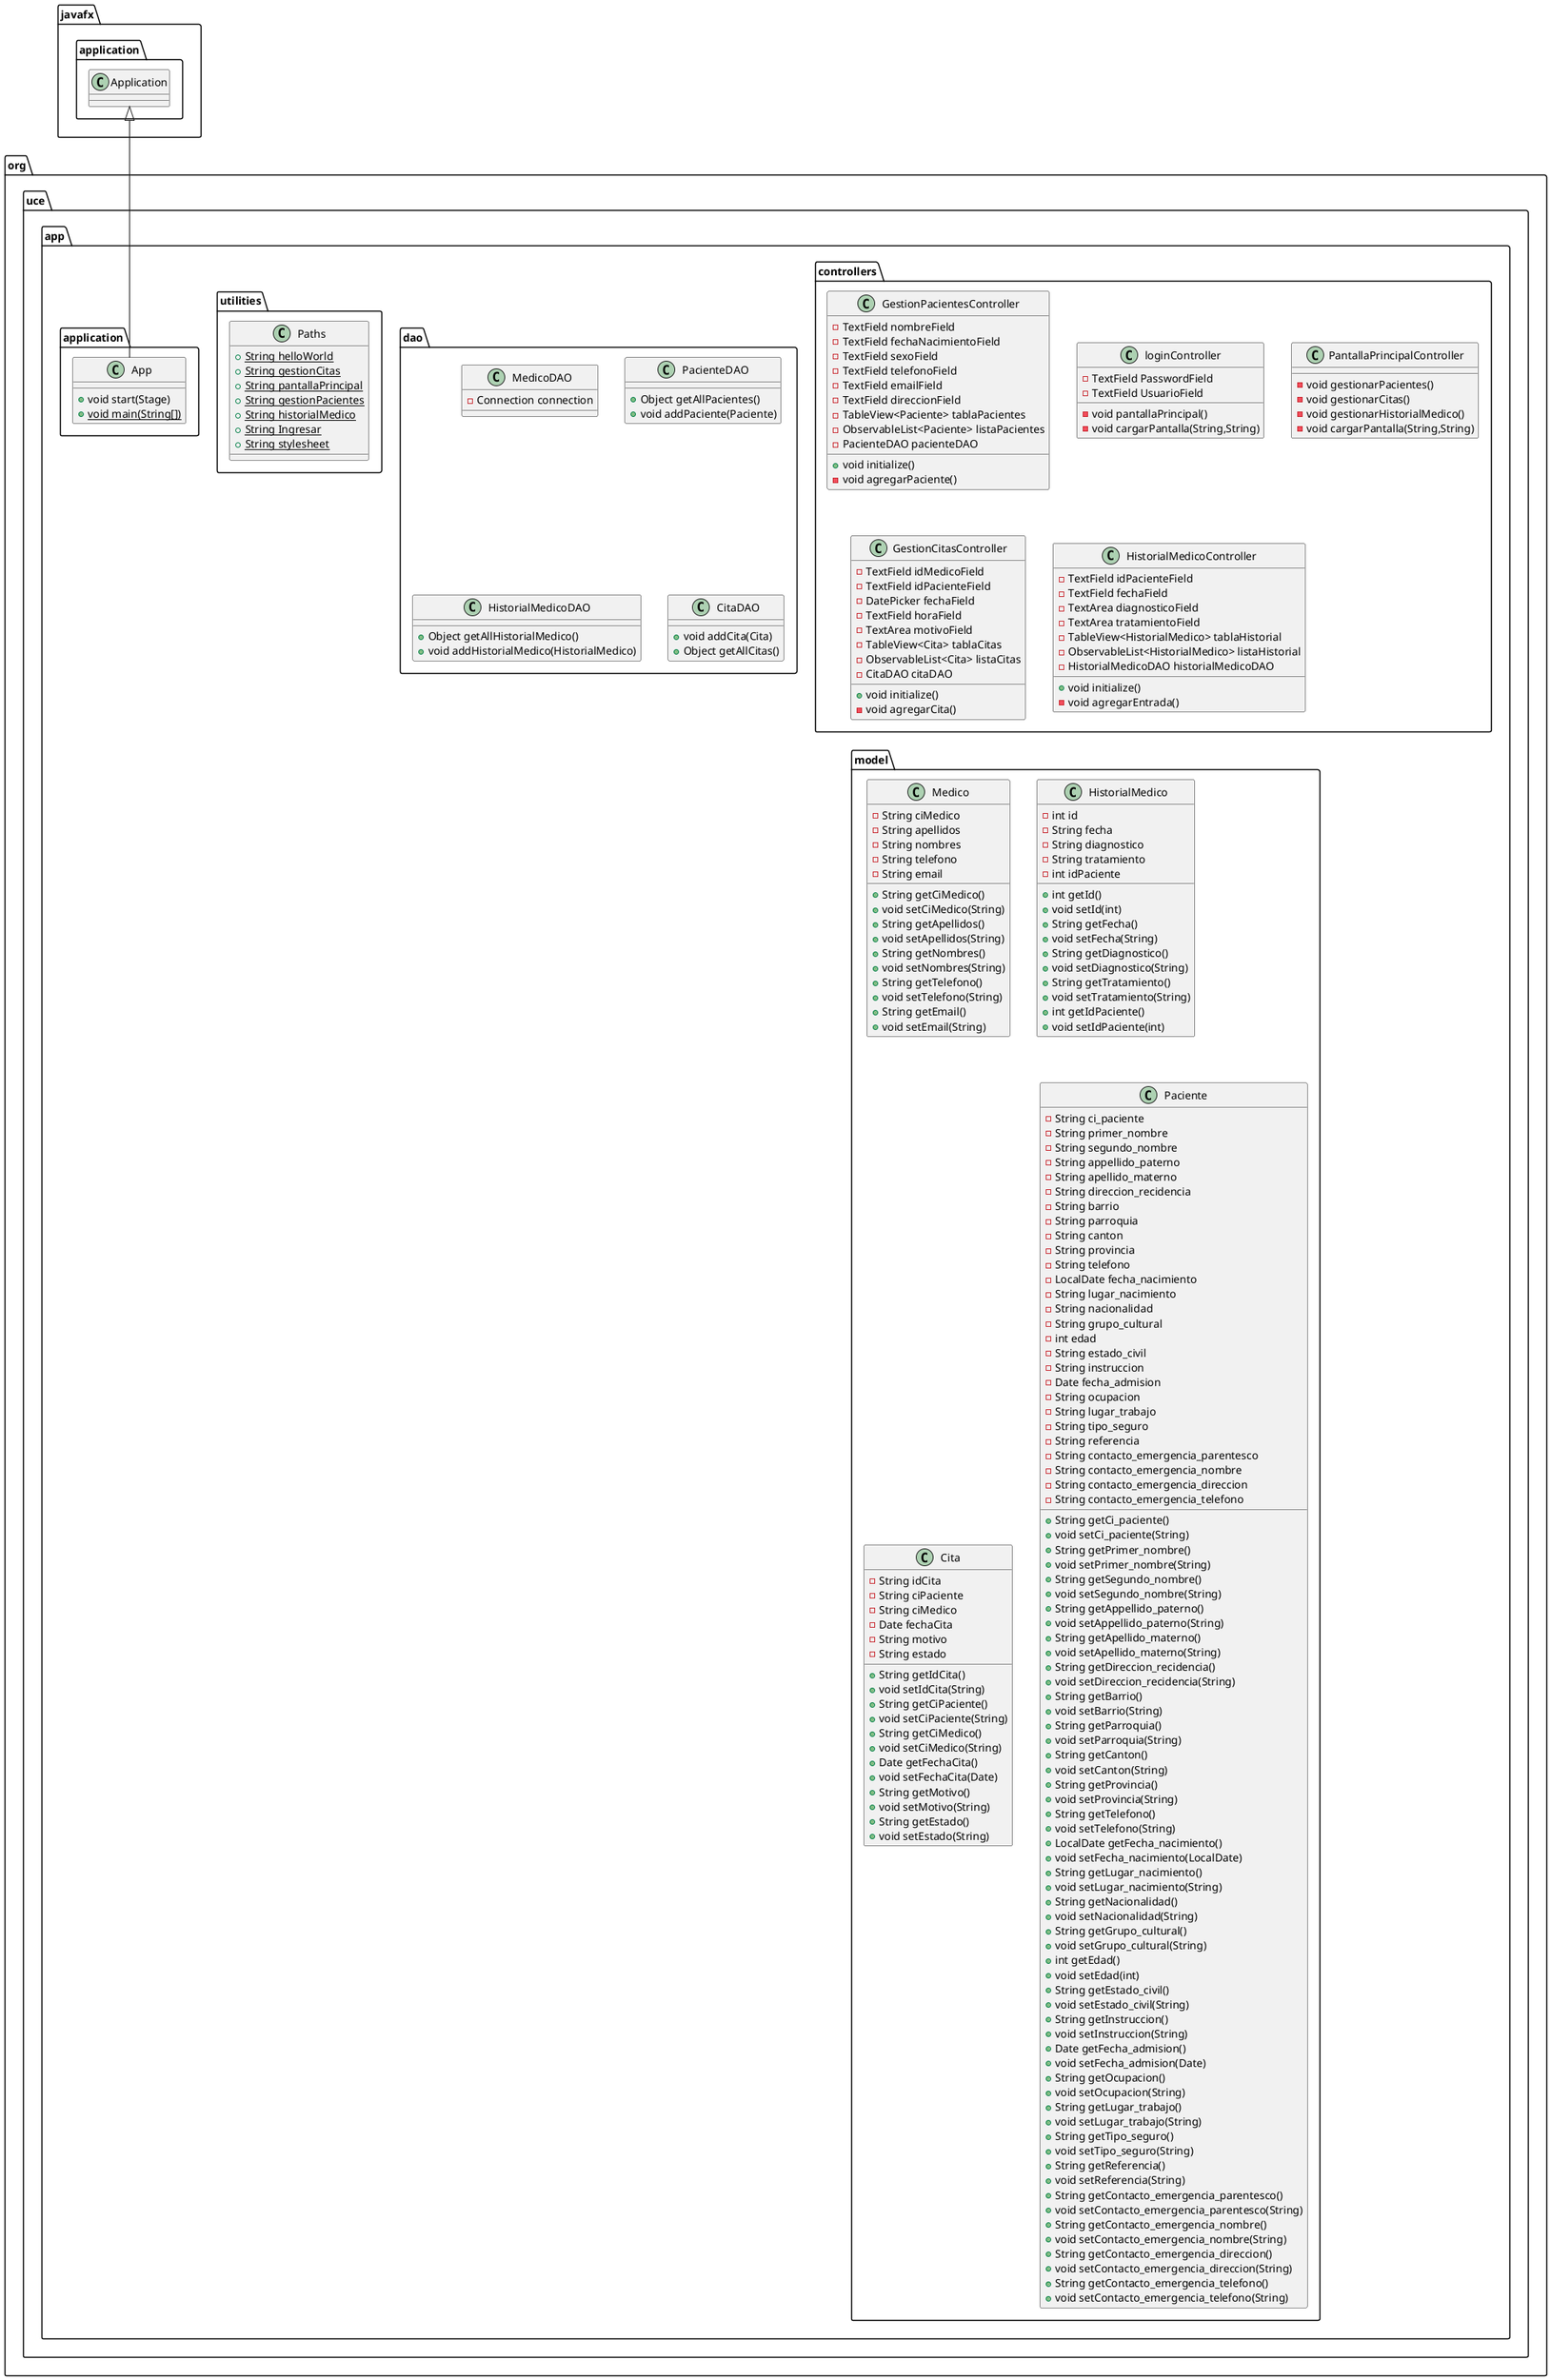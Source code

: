 @startuml
class org.uce.app.controllers.GestionPacientesController {
- TextField nombreField
- TextField fechaNacimientoField
- TextField sexoField
- TextField telefonoField
- TextField emailField
- TextField direccionField
- TableView<Paciente> tablaPacientes
- ObservableList<Paciente> listaPacientes
- PacienteDAO pacienteDAO
+ void initialize()
- void agregarPaciente()
}


class org.uce.app.controllers.loginController{
- TextField PasswordField
- TextField UsuarioField
- void pantallaPrincipal()
- void cargarPantalla(String,String)
}

class org.uce.app.dao.MedicoDAO {
- Connection connection
}

class org.uce.app.dao.PacienteDAO {
+ Object getAllPacientes()
+ void addPaciente(Paciente)
}


class org.uce.app.utilities.Paths {
+ {static} String helloWorld
+ {static} String gestionCitas
+ {static} String pantallaPrincipal
+ {static} String gestionPacientes
+ {static} String historialMedico
+ {static} String Ingresar
+ {static} String stylesheet
}

class org.uce.app.model.Medico {
- String ciMedico
- String apellidos
- String nombres
- String telefono
- String email
+ String getCiMedico()
+ void setCiMedico(String)
+ String getApellidos()
+ void setApellidos(String)
+ String getNombres()
+ void setNombres(String)
+ String getTelefono()
+ void setTelefono(String)
+ String getEmail()
+ void setEmail(String)
}


class org.uce.app.dao.HistorialMedicoDAO {
+ Object getAllHistorialMedico()
+ void addHistorialMedico(HistorialMedico)
}

class org.uce.app.model.HistorialMedico {
- int id
- String fecha
- String diagnostico
- String tratamiento
- int idPaciente
+ int getId()
+ void setId(int)
+ String getFecha()
+ void setFecha(String)
+ String getDiagnostico()
+ void setDiagnostico(String)
+ String getTratamiento()
+ void setTratamiento(String)
+ int getIdPaciente()
+ void setIdPaciente(int)
}


class org.uce.app.controllers.PantallaPrincipalController {
- void gestionarPacientes()
- void gestionarCitas()
- void gestionarHistorialMedico()
- void cargarPantalla(String,String)
}

class org.uce.app.model.Cita {
- String idCita
- String ciPaciente
- String ciMedico
- Date fechaCita
- String motivo
- String estado
+ String getIdCita()
+ void setIdCita(String)
+ String getCiPaciente()
+ void setCiPaciente(String)
+ String getCiMedico()
+ void setCiMedico(String)
+ Date getFechaCita()
+ void setFechaCita(Date)
+ String getMotivo()
+ void setMotivo(String)
+ String getEstado()
+ void setEstado(String)
}


class org.uce.app.application.App {
+ void start(Stage)
+ {static} void main(String[])
}

class org.uce.app.controllers.GestionCitasController {
- TextField idMedicoField
- TextField idPacienteField
- DatePicker fechaField
- TextField horaField
- TextArea motivoField
- TableView<Cita> tablaCitas
- ObservableList<Cita> listaCitas
- CitaDAO citaDAO
+ void initialize()
- void agregarCita()
}


class org.uce.app.controllers.HistorialMedicoController {
- TextField idPacienteField
- TextField fechaField
- TextArea diagnosticoField
- TextArea tratamientoField
- TableView<HistorialMedico> tablaHistorial
- ObservableList<HistorialMedico> listaHistorial
- HistorialMedicoDAO historialMedicoDAO
+ void initialize()
- void agregarEntrada()
}


class org.uce.app.dao.CitaDAO {
+ void addCita(Cita)
+ Object getAllCitas()
}

class org.uce.app.model.Paciente {
- String ci_paciente
- String primer_nombre
- String segundo_nombre
- String appellido_paterno
- String apellido_materno
- String direccion_recidencia
- String barrio
- String parroquia
- String canton
- String provincia
- String telefono
- LocalDate fecha_nacimiento
- String lugar_nacimiento
- String nacionalidad
- String grupo_cultural
- int edad
- String estado_civil
- String instruccion
- Date fecha_admision
- String ocupacion
- String lugar_trabajo
- String tipo_seguro
- String referencia
- String contacto_emergencia_parentesco
- String contacto_emergencia_nombre
- String contacto_emergencia_direccion
- String contacto_emergencia_telefono
+ String getCi_paciente()
+ void setCi_paciente(String)
+ String getPrimer_nombre()
+ void setPrimer_nombre(String)
+ String getSegundo_nombre()
+ void setSegundo_nombre(String)
+ String getAppellido_paterno()
+ void setAppellido_paterno(String)
+ String getApellido_materno()
+ void setApellido_materno(String)
+ String getDireccion_recidencia()
+ void setDireccion_recidencia(String)
+ String getBarrio()
+ void setBarrio(String)
+ String getParroquia()
+ void setParroquia(String)
+ String getCanton()
+ void setCanton(String)
+ String getProvincia()
+ void setProvincia(String)
+ String getTelefono()
+ void setTelefono(String)
+ LocalDate getFecha_nacimiento()
+ void setFecha_nacimiento(LocalDate)
+ String getLugar_nacimiento()
+ void setLugar_nacimiento(String)
+ String getNacionalidad()
+ void setNacionalidad(String)
+ String getGrupo_cultural()
+ void setGrupo_cultural(String)
+ int getEdad()
+ void setEdad(int)
+ String getEstado_civil()
+ void setEstado_civil(String)
+ String getInstruccion()
+ void setInstruccion(String)
+ Date getFecha_admision()
+ void setFecha_admision(Date)
+ String getOcupacion()
+ void setOcupacion(String)
+ String getLugar_trabajo()
+ void setLugar_trabajo(String)
+ String getTipo_seguro()
+ void setTipo_seguro(String)
+ String getReferencia()
+ void setReferencia(String)
+ String getContacto_emergencia_parentesco()
+ void setContacto_emergencia_parentesco(String)
+ String getContacto_emergencia_nombre()
+ void setContacto_emergencia_nombre(String)
+ String getContacto_emergencia_direccion()
+ void setContacto_emergencia_direccion(String)
+ String getContacto_emergencia_telefono()
+ void setContacto_emergencia_telefono(String)
}




javafx.application.Application <|-- org.uce.app.application.App
@enduml